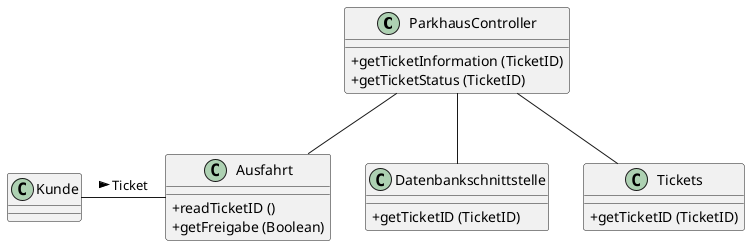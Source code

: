 @startuml
skinparam classAttributeIconSize 0
class ParkhausController {
  +getTicketInformation (TicketID)
  +getTicketStatus (TicketID)
}

class Datenbankschnittstelle {
  +getTicketID (TicketID)
}

class Tickets {
  +getTicketID (TicketID)
}

class Ausfahrt {
  +readTicketID ()
  +getFreigabe (Boolean)
}

ParkhausController -- Tickets
ParkhausController -- Datenbankschnittstelle
ParkhausController -- Ausfahrt

Kunde - Ausfahrt : Ticket >

@enduml